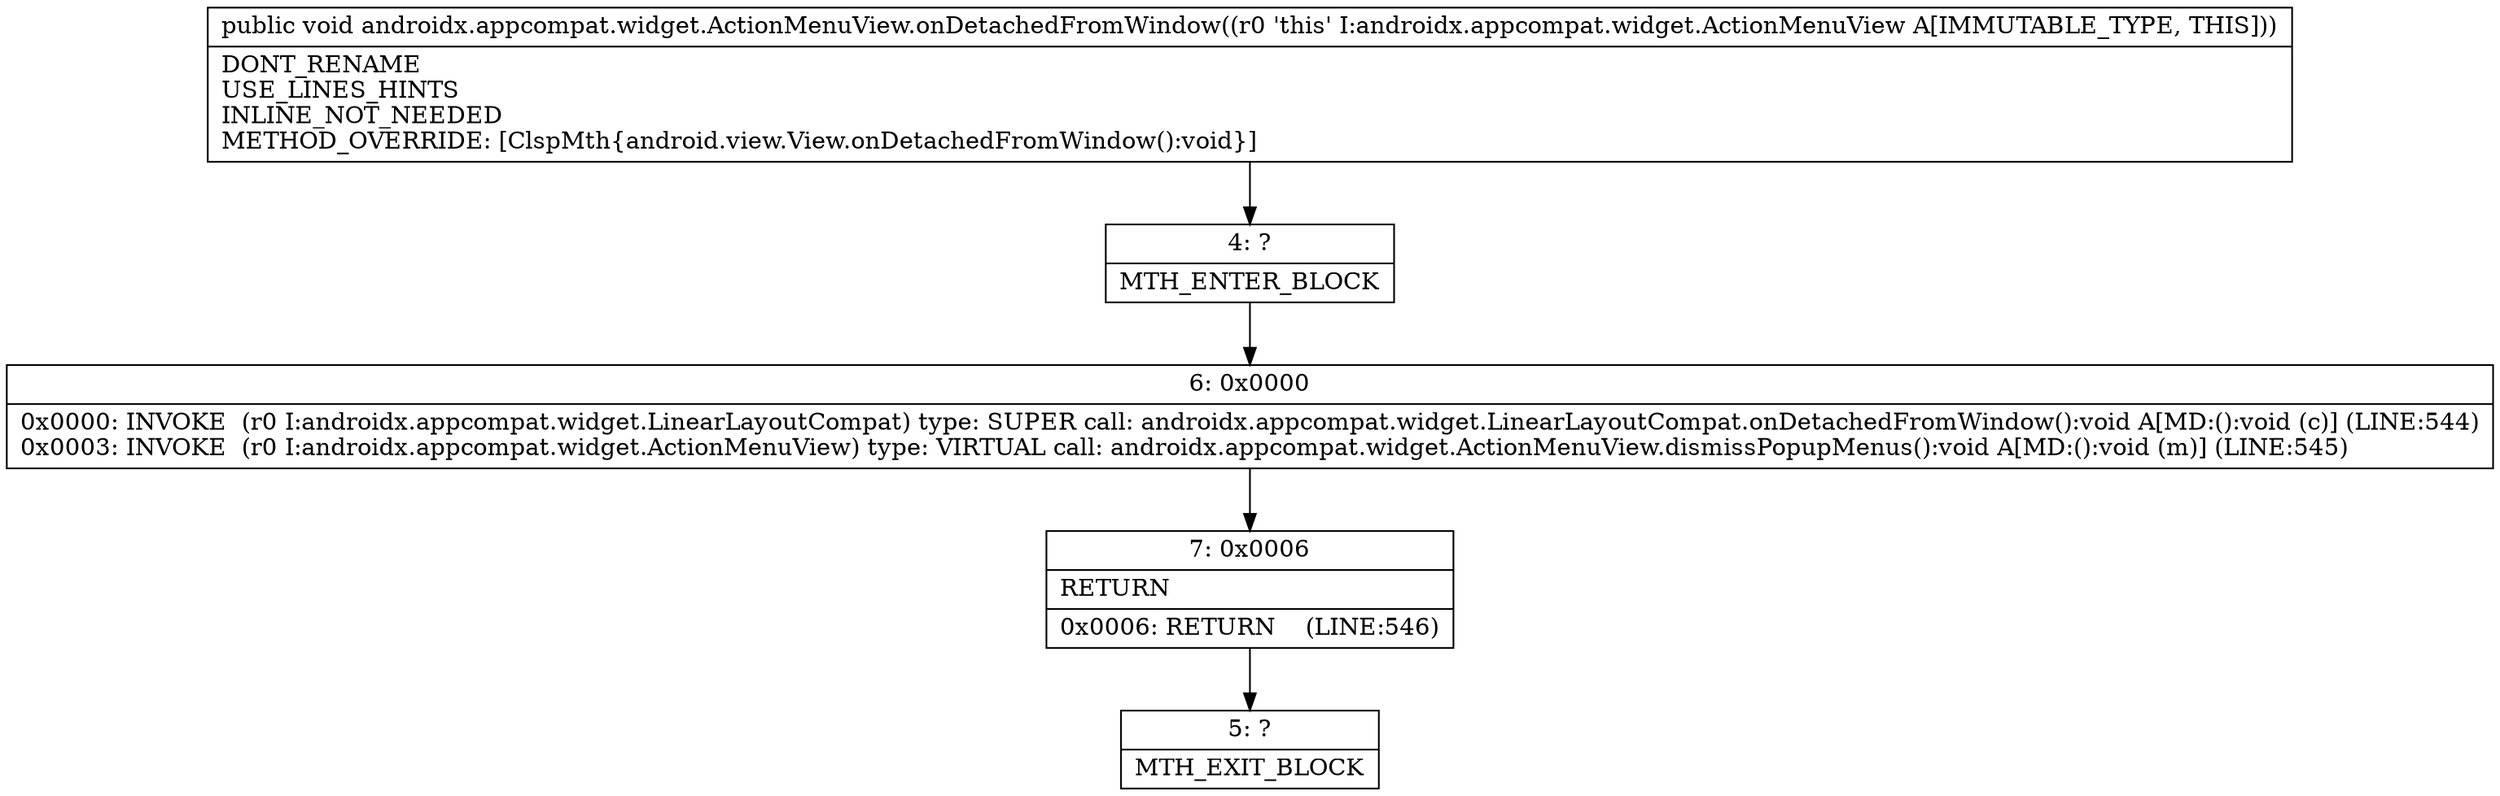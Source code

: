 digraph "CFG forandroidx.appcompat.widget.ActionMenuView.onDetachedFromWindow()V" {
Node_4 [shape=record,label="{4\:\ ?|MTH_ENTER_BLOCK\l}"];
Node_6 [shape=record,label="{6\:\ 0x0000|0x0000: INVOKE  (r0 I:androidx.appcompat.widget.LinearLayoutCompat) type: SUPER call: androidx.appcompat.widget.LinearLayoutCompat.onDetachedFromWindow():void A[MD:():void (c)] (LINE:544)\l0x0003: INVOKE  (r0 I:androidx.appcompat.widget.ActionMenuView) type: VIRTUAL call: androidx.appcompat.widget.ActionMenuView.dismissPopupMenus():void A[MD:():void (m)] (LINE:545)\l}"];
Node_7 [shape=record,label="{7\:\ 0x0006|RETURN\l|0x0006: RETURN    (LINE:546)\l}"];
Node_5 [shape=record,label="{5\:\ ?|MTH_EXIT_BLOCK\l}"];
MethodNode[shape=record,label="{public void androidx.appcompat.widget.ActionMenuView.onDetachedFromWindow((r0 'this' I:androidx.appcompat.widget.ActionMenuView A[IMMUTABLE_TYPE, THIS]))  | DONT_RENAME\lUSE_LINES_HINTS\lINLINE_NOT_NEEDED\lMETHOD_OVERRIDE: [ClspMth\{android.view.View.onDetachedFromWindow():void\}]\l}"];
MethodNode -> Node_4;Node_4 -> Node_6;
Node_6 -> Node_7;
Node_7 -> Node_5;
}

